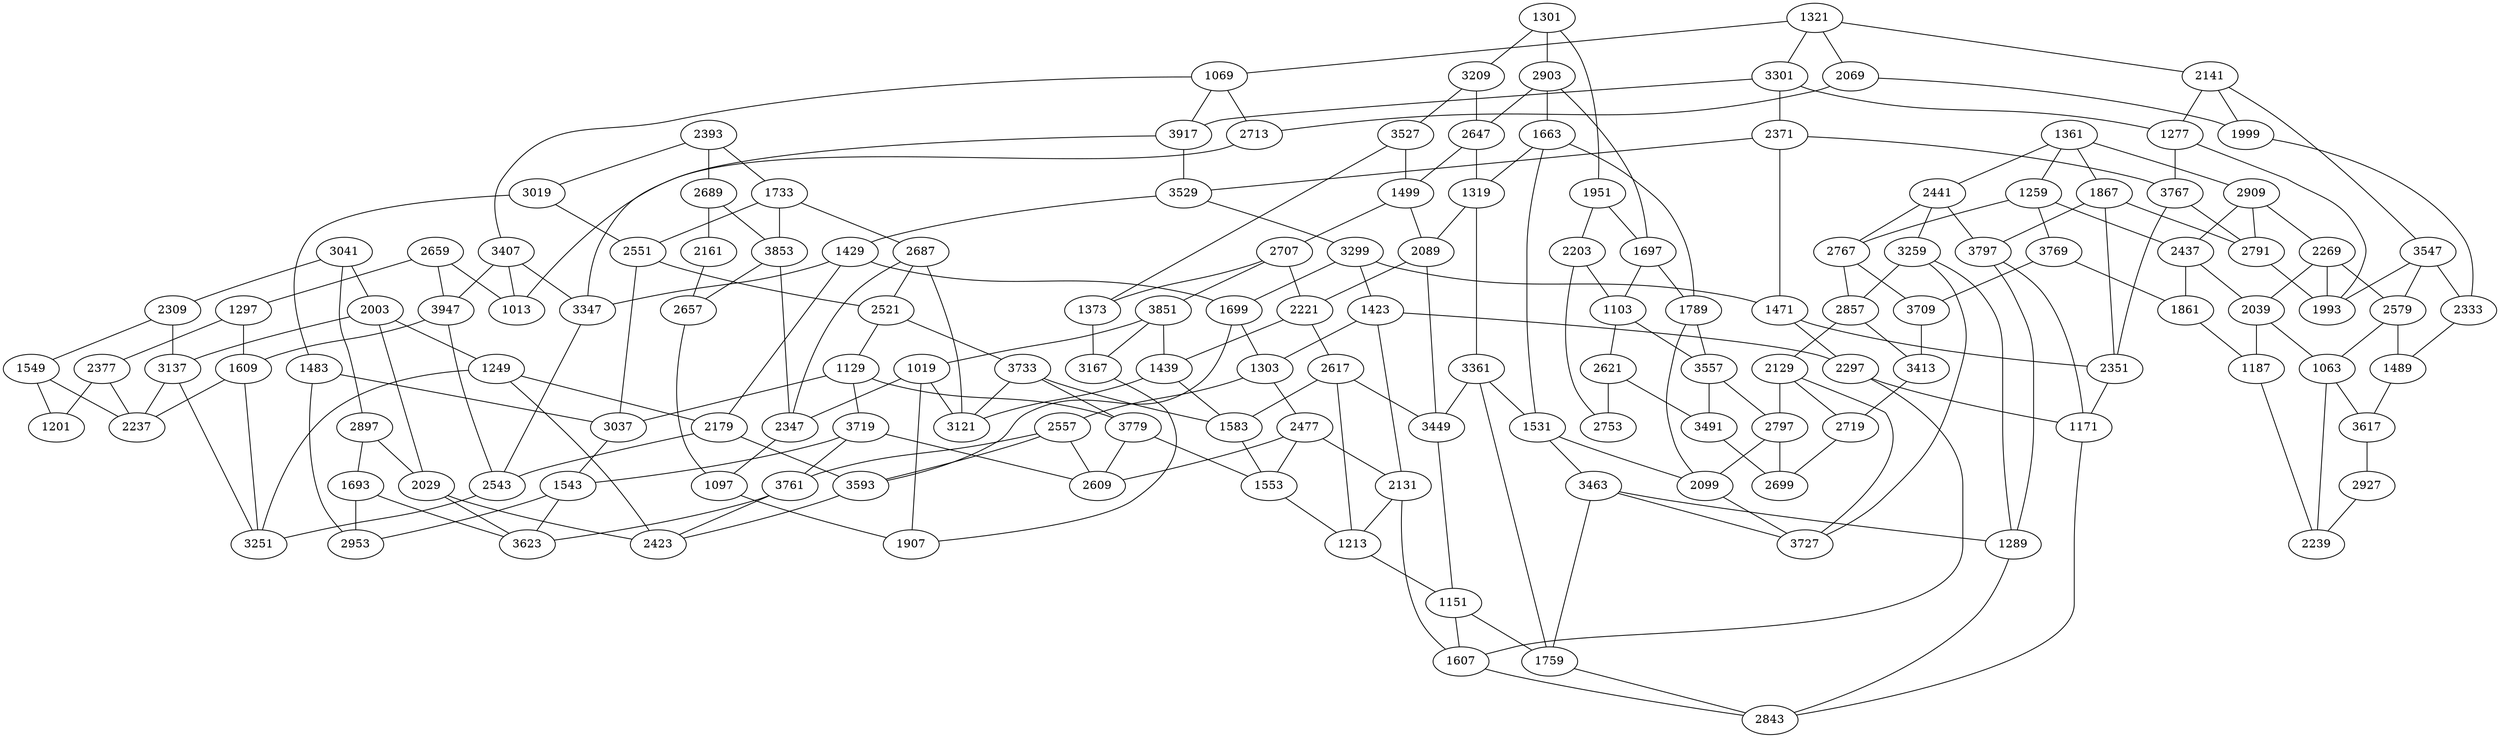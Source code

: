 strict graph  {
1321;
3301;
2069;
2141;
1069;
2713;
3917;
3407;
3547;
1277;
1999;
2371;
2393;
2689;
3019;
1733;
2551;
3853;
2687;
1483;
2161;
1301;
3209;
2903;
1951;
3527;
2647;
1697;
2203;
1663;
1499;
1319;
2089;
2707;
3361;
3851;
1373;
2221;
1439;
3167;
1019;
2617;
2521;
1129;
3733;
3779;
3037;
3719;
2347;
3121;
1583;
3041;
2897;
2003;
2309;
3137;
1549;
2029;
1693;
1249;
3529;
3299;
1429;
1699;
1471;
1423;
3347;
3767;
2179;
1361;
2441;
1867;
2909;
1259;
2791;
3797;
2351;
3769;
2437;
2767;
3259;
2269;
1303;
2557;
2477;
3593;
1553;
2131;
2609;
3761;
2297;
1789;
1103;
1531;
2659;
1297;
3947;
1013;
1609;
2377;
2543;
1543;
2953;
3623;
2657;
1097;
3709;
2857;
3413;
2129;
1993;
2423;
3449;
1213;
1151;
2621;
3557;
2753;
3491;
2797;
2579;
2039;
1861;
1907;
3251;
2237;
2099;
1201;
1171;
1607;
3463;
3727;
1289;
1759;
2843;
2333;
1489;
1063;
2719;
2699;
3617;
1187;
2927;
2239;
1321 -- 3301;
1321 -- 2069;
1321 -- 2141;
1321 -- 1069;
3301 -- 2371;
3301 -- 3917;
3301 -- 1277;
2069 -- 2713;
2069 -- 1999;
2141 -- 3547;
2141 -- 1277;
2141 -- 1999;
1069 -- 2713;
1069 -- 3917;
1069 -- 3407;
2713 -- 1013;
3917 -- 3529;
3917 -- 3347;
3407 -- 1013;
3407 -- 3947;
3407 -- 3347;
3547 -- 1993;
3547 -- 2333;
3547 -- 2579;
1277 -- 1993;
1277 -- 3767;
1999 -- 2333;
2371 -- 3529;
2371 -- 1471;
2371 -- 3767;
2393 -- 2689;
2393 -- 3019;
2393 -- 1733;
2689 -- 2161;
2689 -- 3853;
3019 -- 1483;
3019 -- 2551;
1733 -- 2551;
1733 -- 3853;
1733 -- 2687;
2551 -- 2521;
2551 -- 3037;
3853 -- 2657;
3853 -- 2347;
2687 -- 2521;
2687 -- 2347;
2687 -- 3121;
1483 -- 3037;
1483 -- 2953;
2161 -- 2657;
1301 -- 3209;
1301 -- 2903;
1301 -- 1951;
3209 -- 3527;
3209 -- 2647;
2903 -- 1697;
2903 -- 1663;
2903 -- 2647;
1951 -- 1697;
1951 -- 2203;
3527 -- 1499;
3527 -- 1373;
2647 -- 1499;
2647 -- 1319;
1697 -- 1789;
1697 -- 1103;
2203 -- 1103;
2203 -- 2753;
1663 -- 1319;
1663 -- 1789;
1663 -- 1531;
1499 -- 2089;
1499 -- 2707;
1319 -- 2089;
1319 -- 3361;
2089 -- 2221;
2089 -- 3449;
2707 -- 3851;
2707 -- 1373;
2707 -- 2221;
3361 -- 3449;
3361 -- 1531;
3361 -- 1759;
3851 -- 1439;
3851 -- 3167;
3851 -- 1019;
1373 -- 3167;
2221 -- 2617;
2221 -- 1439;
1439 -- 1583;
1439 -- 3121;
3167 -- 1907;
1019 -- 3121;
1019 -- 2347;
1019 -- 1907;
2617 -- 3449;
2617 -- 1583;
2617 -- 1213;
2521 -- 1129;
2521 -- 3733;
1129 -- 3779;
1129 -- 3037;
1129 -- 3719;
3733 -- 3779;
3733 -- 1583;
3733 -- 3121;
3779 -- 1553;
3779 -- 2609;
3037 -- 1543;
3719 -- 1543;
3719 -- 2609;
3719 -- 3761;
2347 -- 1097;
1583 -- 1553;
3041 -- 2897;
3041 -- 2003;
3041 -- 2309;
2897 -- 2029;
2897 -- 1693;
2003 -- 3137;
2003 -- 1249;
2003 -- 2029;
2309 -- 3137;
2309 -- 1549;
3137 -- 3251;
3137 -- 2237;
1549 -- 2237;
1549 -- 1201;
2029 -- 2423;
2029 -- 3623;
1693 -- 2953;
1693 -- 3623;
1249 -- 2423;
1249 -- 2179;
1249 -- 3251;
3529 -- 3299;
3529 -- 1429;
3299 -- 1699;
3299 -- 1471;
3299 -- 1423;
1429 -- 3347;
1429 -- 1699;
1429 -- 2179;
1699 -- 1303;
1699 -- 3593;
1471 -- 2297;
1471 -- 2351;
1423 -- 1303;
1423 -- 2297;
1423 -- 2131;
3347 -- 2543;
3767 -- 2351;
3767 -- 2791;
2179 -- 3593;
2179 -- 2543;
1361 -- 2441;
1361 -- 1867;
1361 -- 2909;
1361 -- 1259;
2441 -- 3259;
2441 -- 3797;
2441 -- 2767;
1867 -- 2791;
1867 -- 3797;
1867 -- 2351;
2909 -- 2269;
2909 -- 2437;
2909 -- 2791;
1259 -- 3769;
1259 -- 2437;
1259 -- 2767;
2791 -- 1993;
3797 -- 1289;
3797 -- 1171;
2351 -- 1171;
3769 -- 3709;
3769 -- 1861;
2437 -- 1861;
2437 -- 2039;
2767 -- 3709;
2767 -- 2857;
3259 -- 2857;
3259 -- 1289;
3259 -- 3727;
2269 -- 1993;
2269 -- 2579;
2269 -- 2039;
1303 -- 2557;
1303 -- 2477;
2557 -- 3593;
2557 -- 3761;
2557 -- 2609;
2477 -- 1553;
2477 -- 2131;
2477 -- 2609;
3593 -- 2423;
1553 -- 1213;
2131 -- 1213;
2131 -- 1607;
3761 -- 2423;
3761 -- 3623;
2297 -- 1171;
2297 -- 1607;
1789 -- 3557;
1789 -- 2099;
1103 -- 2621;
1103 -- 3557;
1531 -- 3463;
1531 -- 2099;
2659 -- 1297;
2659 -- 3947;
2659 -- 1013;
1297 -- 1609;
1297 -- 2377;
3947 -- 1609;
3947 -- 2543;
1609 -- 3251;
1609 -- 2237;
2377 -- 2237;
2377 -- 1201;
2543 -- 3251;
1543 -- 2953;
1543 -- 3623;
2657 -- 1097;
1097 -- 1907;
3709 -- 3413;
2857 -- 2129;
2857 -- 3413;
3413 -- 2719;
2129 -- 3727;
2129 -- 2797;
2129 -- 2719;
3449 -- 1151;
1213 -- 1151;
1151 -- 1759;
1151 -- 1607;
2621 -- 2753;
2621 -- 3491;
3557 -- 3491;
3557 -- 2797;
3491 -- 2699;
2797 -- 2099;
2797 -- 2699;
2579 -- 1489;
2579 -- 1063;
2039 -- 1187;
2039 -- 1063;
1861 -- 1187;
2099 -- 3727;
1171 -- 2843;
1607 -- 2843;
3463 -- 3727;
3463 -- 1289;
3463 -- 1759;
1289 -- 2843;
1759 -- 2843;
2333 -- 1489;
1489 -- 3617;
1063 -- 3617;
1063 -- 2239;
2719 -- 2699;
3617 -- 2927;
1187 -- 2239;
2927 -- 2239;
}
